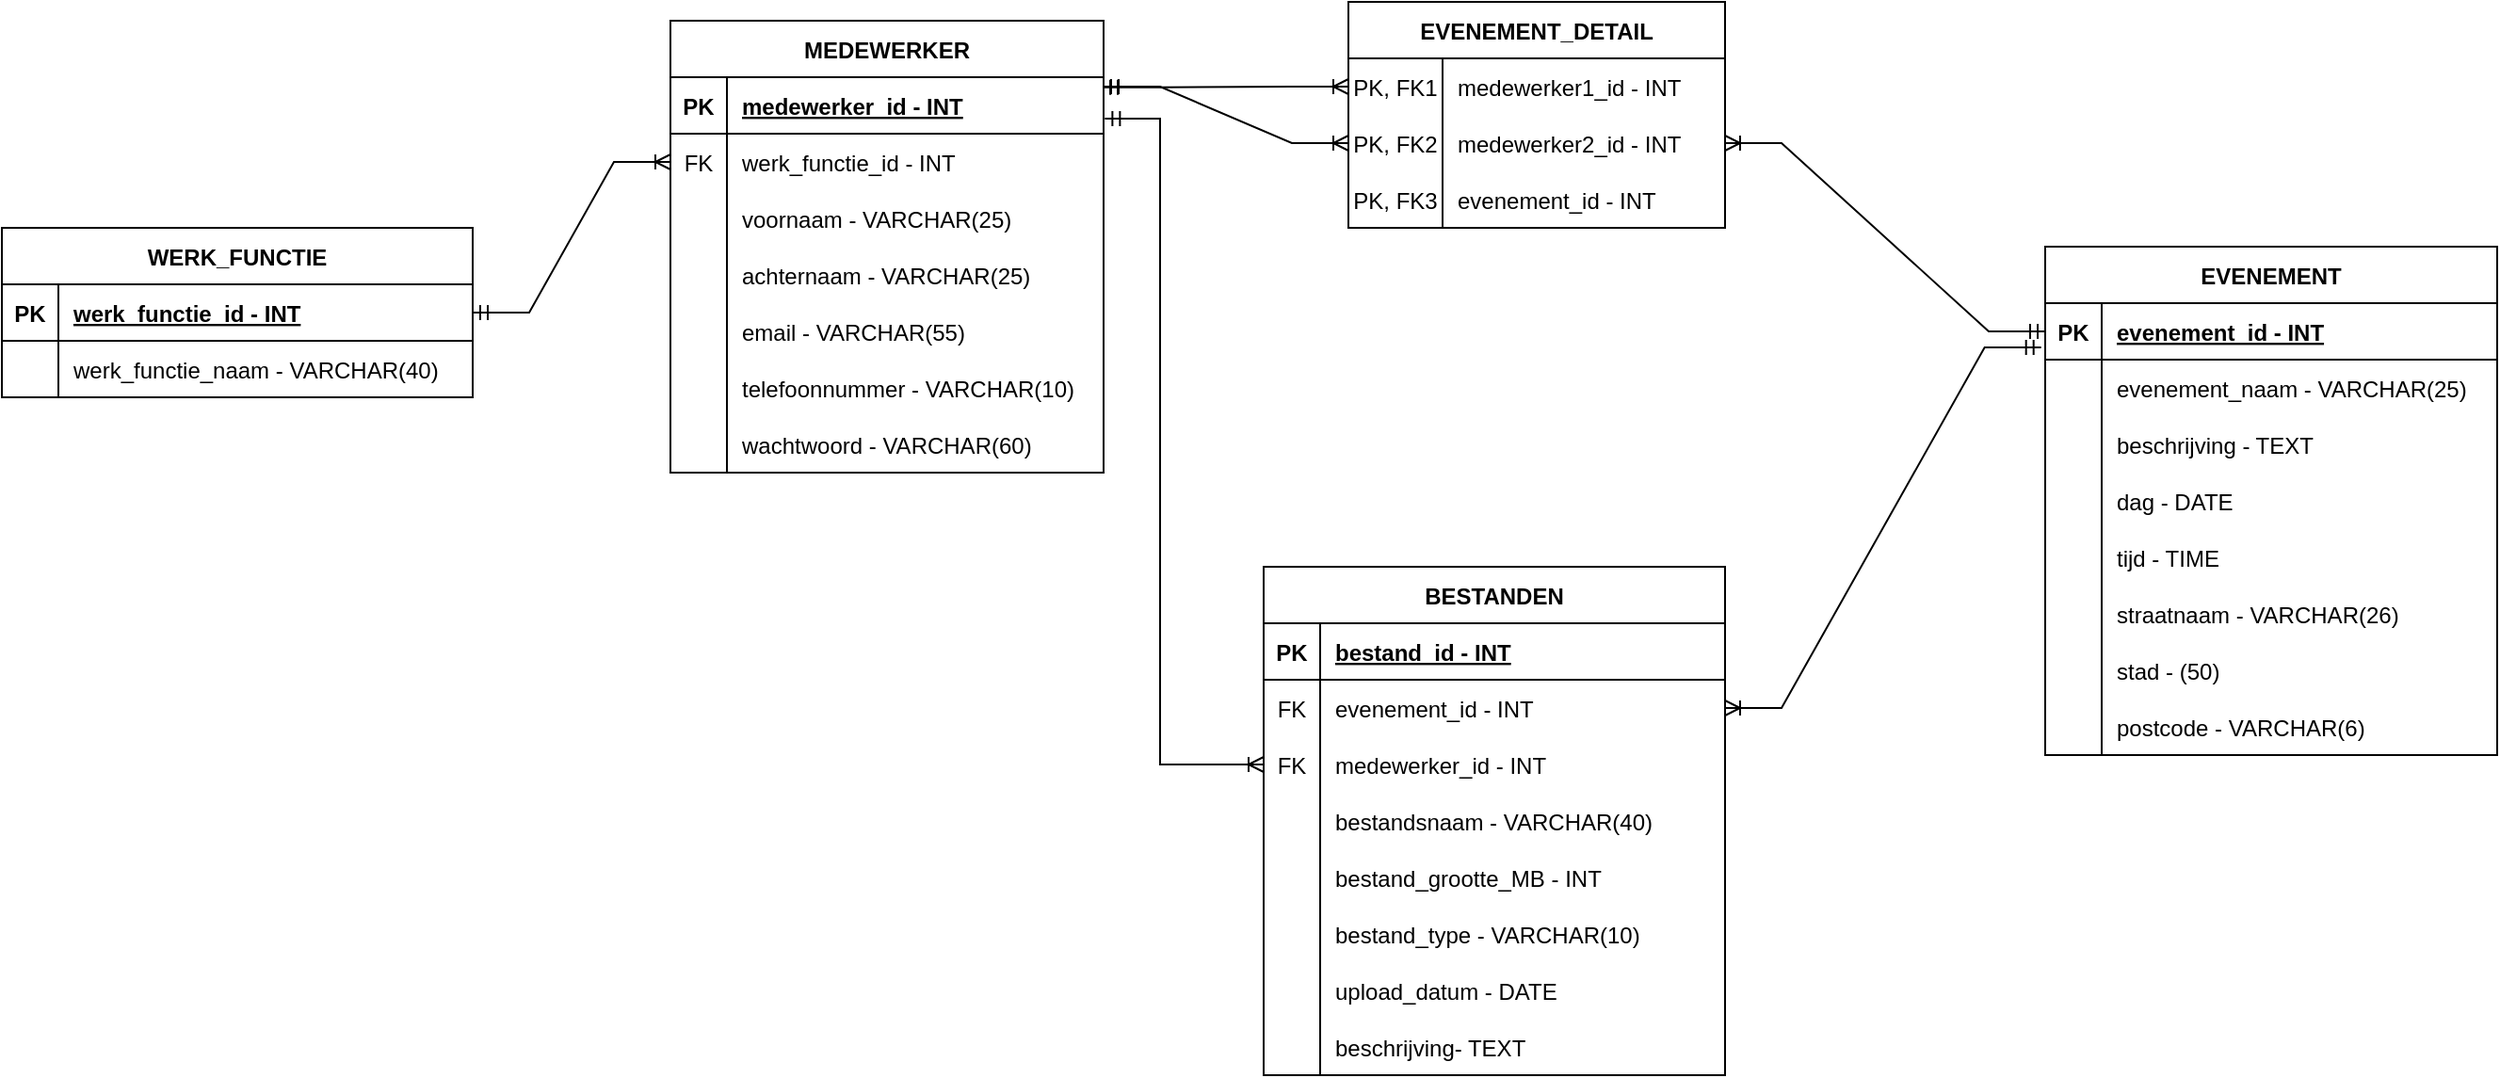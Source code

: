 <mxfile version="20.7.4" type="onedrive"><diagram id="R2lEEEUBdFMjLlhIrx00" name="Page-1"><mxGraphModel grid="1" page="1" gridSize="10" guides="1" tooltips="1" connect="1" arrows="1" fold="1" pageScale="1" pageWidth="850" pageHeight="1100" math="0" shadow="0" extFonts="Permanent Marker^https://fonts.googleapis.com/css?family=Permanent+Marker"><root><mxCell id="0"/><mxCell id="1" parent="0"/><mxCell id="iiO5outyYmOkO22PfSPi-1" value="WERK_FUNCTIE" style="shape=table;startSize=30;container=1;collapsible=1;childLayout=tableLayout;fixedRows=1;rowLines=0;fontStyle=1;align=center;resizeLast=1;" vertex="1" parent="1"><mxGeometry x="160" y="-570" width="250" height="90" as="geometry"/></mxCell><mxCell id="iiO5outyYmOkO22PfSPi-2" value="" style="shape=tableRow;horizontal=0;startSize=0;swimlaneHead=0;swimlaneBody=0;fillColor=none;collapsible=0;dropTarget=0;points=[[0,0.5],[1,0.5]];portConstraint=eastwest;top=0;left=0;right=0;bottom=1;" vertex="1" parent="iiO5outyYmOkO22PfSPi-1"><mxGeometry y="30" width="250" height="30" as="geometry"/></mxCell><mxCell id="iiO5outyYmOkO22PfSPi-3" value="PK" style="shape=partialRectangle;connectable=0;fillColor=none;top=0;left=0;bottom=0;right=0;fontStyle=1;overflow=hidden;" vertex="1" parent="iiO5outyYmOkO22PfSPi-2"><mxGeometry width="30" height="30" as="geometry"><mxRectangle width="30" height="30" as="alternateBounds"/></mxGeometry></mxCell><mxCell id="iiO5outyYmOkO22PfSPi-4" value="werk_functie_id - INT" style="shape=partialRectangle;connectable=0;fillColor=none;top=0;left=0;bottom=0;right=0;align=left;spacingLeft=6;fontStyle=5;overflow=hidden;" vertex="1" parent="iiO5outyYmOkO22PfSPi-2"><mxGeometry x="30" width="220" height="30" as="geometry"><mxRectangle width="220" height="30" as="alternateBounds"/></mxGeometry></mxCell><mxCell id="iiO5outyYmOkO22PfSPi-5" value="" style="shape=tableRow;horizontal=0;startSize=0;swimlaneHead=0;swimlaneBody=0;fillColor=none;collapsible=0;dropTarget=0;points=[[0,0.5],[1,0.5]];portConstraint=eastwest;top=0;left=0;right=0;bottom=0;" vertex="1" parent="iiO5outyYmOkO22PfSPi-1"><mxGeometry y="60" width="250" height="30" as="geometry"/></mxCell><mxCell id="iiO5outyYmOkO22PfSPi-6" value="" style="shape=partialRectangle;connectable=0;fillColor=none;top=0;left=0;bottom=0;right=0;editable=1;overflow=hidden;" vertex="1" parent="iiO5outyYmOkO22PfSPi-5"><mxGeometry width="30" height="30" as="geometry"><mxRectangle width="30" height="30" as="alternateBounds"/></mxGeometry></mxCell><mxCell id="iiO5outyYmOkO22PfSPi-7" value="werk_functie_naam - VARCHAR(40)" style="shape=partialRectangle;connectable=0;fillColor=none;top=0;left=0;bottom=0;right=0;align=left;spacingLeft=6;overflow=hidden;" vertex="1" parent="iiO5outyYmOkO22PfSPi-5"><mxGeometry x="30" width="220" height="30" as="geometry"><mxRectangle width="220" height="30" as="alternateBounds"/></mxGeometry></mxCell><mxCell id="iiO5outyYmOkO22PfSPi-14" value="EVENEMENT_DETAIL" style="shape=table;startSize=30;container=1;collapsible=1;childLayout=tableLayout;fixedRows=1;rowLines=0;fontStyle=1;align=center;resizeLast=1;" vertex="1" parent="1"><mxGeometry x="875" y="-690" width="200" height="120" as="geometry"/></mxCell><mxCell id="iiO5outyYmOkO22PfSPi-18" value="" style="shape=tableRow;horizontal=0;startSize=0;swimlaneHead=0;swimlaneBody=0;fillColor=none;collapsible=0;dropTarget=0;points=[[0,0.5],[1,0.5]];portConstraint=eastwest;top=0;left=0;right=0;bottom=0;" vertex="1" parent="iiO5outyYmOkO22PfSPi-14"><mxGeometry y="30" width="200" height="30" as="geometry"/></mxCell><mxCell id="iiO5outyYmOkO22PfSPi-19" value="PK, FK1" style="shape=partialRectangle;connectable=0;fillColor=none;top=0;left=0;bottom=0;right=0;editable=1;overflow=hidden;" vertex="1" parent="iiO5outyYmOkO22PfSPi-18"><mxGeometry width="50" height="30" as="geometry"><mxRectangle width="50" height="30" as="alternateBounds"/></mxGeometry></mxCell><mxCell id="iiO5outyYmOkO22PfSPi-20" value="medewerker1_id - INT" style="shape=partialRectangle;connectable=0;fillColor=none;top=0;left=0;bottom=0;right=0;align=left;spacingLeft=6;overflow=hidden;" vertex="1" parent="iiO5outyYmOkO22PfSPi-18"><mxGeometry x="50" width="150" height="30" as="geometry"><mxRectangle width="150" height="30" as="alternateBounds"/></mxGeometry></mxCell><mxCell id="iiO5outyYmOkO22PfSPi-21" value="" style="shape=tableRow;horizontal=0;startSize=0;swimlaneHead=0;swimlaneBody=0;fillColor=none;collapsible=0;dropTarget=0;points=[[0,0.5],[1,0.5]];portConstraint=eastwest;top=0;left=0;right=0;bottom=0;" vertex="1" parent="iiO5outyYmOkO22PfSPi-14"><mxGeometry y="60" width="200" height="30" as="geometry"/></mxCell><mxCell id="iiO5outyYmOkO22PfSPi-22" value="PK, FK2" style="shape=partialRectangle;connectable=0;fillColor=none;top=0;left=0;bottom=0;right=0;editable=1;overflow=hidden;" vertex="1" parent="iiO5outyYmOkO22PfSPi-21"><mxGeometry width="50" height="30" as="geometry"><mxRectangle width="50" height="30" as="alternateBounds"/></mxGeometry></mxCell><mxCell id="iiO5outyYmOkO22PfSPi-23" value="medewerker2_id - INT" style="shape=partialRectangle;connectable=0;fillColor=none;top=0;left=0;bottom=0;right=0;align=left;spacingLeft=6;overflow=hidden;" vertex="1" parent="iiO5outyYmOkO22PfSPi-21"><mxGeometry x="50" width="150" height="30" as="geometry"><mxRectangle width="150" height="30" as="alternateBounds"/></mxGeometry></mxCell><mxCell id="O2aOXsG8Kx7nq3266bvb-1" value="" style="shape=tableRow;horizontal=0;startSize=0;swimlaneHead=0;swimlaneBody=0;fillColor=none;collapsible=0;dropTarget=0;points=[[0,0.5],[1,0.5]];portConstraint=eastwest;top=0;left=0;right=0;bottom=0;" vertex="1" parent="iiO5outyYmOkO22PfSPi-14"><mxGeometry y="90" width="200" height="30" as="geometry"/></mxCell><mxCell id="O2aOXsG8Kx7nq3266bvb-2" value="PK, FK3" style="shape=partialRectangle;connectable=0;fillColor=none;top=0;left=0;bottom=0;right=0;editable=1;overflow=hidden;" vertex="1" parent="O2aOXsG8Kx7nq3266bvb-1"><mxGeometry width="50" height="30" as="geometry"><mxRectangle width="50" height="30" as="alternateBounds"/></mxGeometry></mxCell><mxCell id="O2aOXsG8Kx7nq3266bvb-3" value="evenement_id - INT" style="shape=partialRectangle;connectable=0;fillColor=none;top=0;left=0;bottom=0;right=0;align=left;spacingLeft=6;overflow=hidden;" vertex="1" parent="O2aOXsG8Kx7nq3266bvb-1"><mxGeometry x="50" width="150" height="30" as="geometry"><mxRectangle width="150" height="30" as="alternateBounds"/></mxGeometry></mxCell><mxCell id="iiO5outyYmOkO22PfSPi-27" value="EVENEMENT" style="shape=table;startSize=30;container=1;collapsible=1;childLayout=tableLayout;fixedRows=1;rowLines=0;fontStyle=1;align=center;resizeLast=1;" vertex="1" parent="1"><mxGeometry x="1245" y="-560" width="240" height="270" as="geometry"/></mxCell><mxCell id="iiO5outyYmOkO22PfSPi-28" value="" style="shape=tableRow;horizontal=0;startSize=0;swimlaneHead=0;swimlaneBody=0;fillColor=none;collapsible=0;dropTarget=0;points=[[0,0.5],[1,0.5]];portConstraint=eastwest;top=0;left=0;right=0;bottom=1;" vertex="1" parent="iiO5outyYmOkO22PfSPi-27"><mxGeometry y="30" width="240" height="30" as="geometry"/></mxCell><mxCell id="iiO5outyYmOkO22PfSPi-29" value="PK" style="shape=partialRectangle;connectable=0;fillColor=none;top=0;left=0;bottom=0;right=0;fontStyle=1;overflow=hidden;" vertex="1" parent="iiO5outyYmOkO22PfSPi-28"><mxGeometry width="30" height="30" as="geometry"><mxRectangle width="30" height="30" as="alternateBounds"/></mxGeometry></mxCell><mxCell id="iiO5outyYmOkO22PfSPi-30" value="evenement_id - INT" style="shape=partialRectangle;connectable=0;fillColor=none;top=0;left=0;bottom=0;right=0;align=left;spacingLeft=6;fontStyle=5;overflow=hidden;" vertex="1" parent="iiO5outyYmOkO22PfSPi-28"><mxGeometry x="30" width="210" height="30" as="geometry"><mxRectangle width="210" height="30" as="alternateBounds"/></mxGeometry></mxCell><mxCell id="iiO5outyYmOkO22PfSPi-31" value="" style="shape=tableRow;horizontal=0;startSize=0;swimlaneHead=0;swimlaneBody=0;fillColor=none;collapsible=0;dropTarget=0;points=[[0,0.5],[1,0.5]];portConstraint=eastwest;top=0;left=0;right=0;bottom=0;" vertex="1" parent="iiO5outyYmOkO22PfSPi-27"><mxGeometry y="60" width="240" height="30" as="geometry"/></mxCell><mxCell id="iiO5outyYmOkO22PfSPi-32" value="" style="shape=partialRectangle;connectable=0;fillColor=none;top=0;left=0;bottom=0;right=0;editable=1;overflow=hidden;" vertex="1" parent="iiO5outyYmOkO22PfSPi-31"><mxGeometry width="30" height="30" as="geometry"><mxRectangle width="30" height="30" as="alternateBounds"/></mxGeometry></mxCell><mxCell id="iiO5outyYmOkO22PfSPi-33" value="evenement_naam - VARCHAR(25)" style="shape=partialRectangle;connectable=0;fillColor=none;top=0;left=0;bottom=0;right=0;align=left;spacingLeft=6;overflow=hidden;" vertex="1" parent="iiO5outyYmOkO22PfSPi-31"><mxGeometry x="30" width="210" height="30" as="geometry"><mxRectangle width="210" height="30" as="alternateBounds"/></mxGeometry></mxCell><mxCell id="iiO5outyYmOkO22PfSPi-34" value="" style="shape=tableRow;horizontal=0;startSize=0;swimlaneHead=0;swimlaneBody=0;fillColor=none;collapsible=0;dropTarget=0;points=[[0,0.5],[1,0.5]];portConstraint=eastwest;top=0;left=0;right=0;bottom=0;" vertex="1" parent="iiO5outyYmOkO22PfSPi-27"><mxGeometry y="90" width="240" height="30" as="geometry"/></mxCell><mxCell id="iiO5outyYmOkO22PfSPi-35" value="" style="shape=partialRectangle;connectable=0;fillColor=none;top=0;left=0;bottom=0;right=0;editable=1;overflow=hidden;" vertex="1" parent="iiO5outyYmOkO22PfSPi-34"><mxGeometry width="30" height="30" as="geometry"><mxRectangle width="30" height="30" as="alternateBounds"/></mxGeometry></mxCell><mxCell id="iiO5outyYmOkO22PfSPi-36" value="beschrijving - TEXT" style="shape=partialRectangle;connectable=0;fillColor=none;top=0;left=0;bottom=0;right=0;align=left;spacingLeft=6;overflow=hidden;" vertex="1" parent="iiO5outyYmOkO22PfSPi-34"><mxGeometry x="30" width="210" height="30" as="geometry"><mxRectangle width="210" height="30" as="alternateBounds"/></mxGeometry></mxCell><mxCell id="iiO5outyYmOkO22PfSPi-37" value="" style="shape=tableRow;horizontal=0;startSize=0;swimlaneHead=0;swimlaneBody=0;fillColor=none;collapsible=0;dropTarget=0;points=[[0,0.5],[1,0.5]];portConstraint=eastwest;top=0;left=0;right=0;bottom=0;" vertex="1" parent="iiO5outyYmOkO22PfSPi-27"><mxGeometry y="120" width="240" height="30" as="geometry"/></mxCell><mxCell id="iiO5outyYmOkO22PfSPi-38" value="" style="shape=partialRectangle;connectable=0;fillColor=none;top=0;left=0;bottom=0;right=0;editable=1;overflow=hidden;" vertex="1" parent="iiO5outyYmOkO22PfSPi-37"><mxGeometry width="30" height="30" as="geometry"><mxRectangle width="30" height="30" as="alternateBounds"/></mxGeometry></mxCell><mxCell id="iiO5outyYmOkO22PfSPi-39" value="dag - DATE" style="shape=partialRectangle;connectable=0;fillColor=none;top=0;left=0;bottom=0;right=0;align=left;spacingLeft=6;overflow=hidden;" vertex="1" parent="iiO5outyYmOkO22PfSPi-37"><mxGeometry x="30" width="210" height="30" as="geometry"><mxRectangle width="210" height="30" as="alternateBounds"/></mxGeometry></mxCell><mxCell id="iiO5outyYmOkO22PfSPi-62" value="" style="shape=tableRow;horizontal=0;startSize=0;swimlaneHead=0;swimlaneBody=0;fillColor=none;collapsible=0;dropTarget=0;points=[[0,0.5],[1,0.5]];portConstraint=eastwest;top=0;left=0;right=0;bottom=0;" vertex="1" parent="iiO5outyYmOkO22PfSPi-27"><mxGeometry y="150" width="240" height="30" as="geometry"/></mxCell><mxCell id="iiO5outyYmOkO22PfSPi-63" value="" style="shape=partialRectangle;connectable=0;fillColor=none;top=0;left=0;bottom=0;right=0;editable=1;overflow=hidden;" vertex="1" parent="iiO5outyYmOkO22PfSPi-62"><mxGeometry width="30" height="30" as="geometry"><mxRectangle width="30" height="30" as="alternateBounds"/></mxGeometry></mxCell><mxCell id="iiO5outyYmOkO22PfSPi-64" value="tijd - TIME" style="shape=partialRectangle;connectable=0;fillColor=none;top=0;left=0;bottom=0;right=0;align=left;spacingLeft=6;overflow=hidden;" vertex="1" parent="iiO5outyYmOkO22PfSPi-62"><mxGeometry x="30" width="210" height="30" as="geometry"><mxRectangle width="210" height="30" as="alternateBounds"/></mxGeometry></mxCell><mxCell id="iiO5outyYmOkO22PfSPi-65" value="" style="shape=tableRow;horizontal=0;startSize=0;swimlaneHead=0;swimlaneBody=0;fillColor=none;collapsible=0;dropTarget=0;points=[[0,0.5],[1,0.5]];portConstraint=eastwest;top=0;left=0;right=0;bottom=0;" vertex="1" parent="iiO5outyYmOkO22PfSPi-27"><mxGeometry y="180" width="240" height="30" as="geometry"/></mxCell><mxCell id="iiO5outyYmOkO22PfSPi-66" value="" style="shape=partialRectangle;connectable=0;fillColor=none;top=0;left=0;bottom=0;right=0;editable=1;overflow=hidden;" vertex="1" parent="iiO5outyYmOkO22PfSPi-65"><mxGeometry width="30" height="30" as="geometry"><mxRectangle width="30" height="30" as="alternateBounds"/></mxGeometry></mxCell><mxCell id="iiO5outyYmOkO22PfSPi-67" value="straatnaam - VARCHAR(26)" style="shape=partialRectangle;connectable=0;fillColor=none;top=0;left=0;bottom=0;right=0;align=left;spacingLeft=6;overflow=hidden;" vertex="1" parent="iiO5outyYmOkO22PfSPi-65"><mxGeometry x="30" width="210" height="30" as="geometry"><mxRectangle width="210" height="30" as="alternateBounds"/></mxGeometry></mxCell><mxCell id="iiO5outyYmOkO22PfSPi-68" value="" style="shape=tableRow;horizontal=0;startSize=0;swimlaneHead=0;swimlaneBody=0;fillColor=none;collapsible=0;dropTarget=0;points=[[0,0.5],[1,0.5]];portConstraint=eastwest;top=0;left=0;right=0;bottom=0;" vertex="1" parent="iiO5outyYmOkO22PfSPi-27"><mxGeometry y="210" width="240" height="30" as="geometry"/></mxCell><mxCell id="iiO5outyYmOkO22PfSPi-69" value="" style="shape=partialRectangle;connectable=0;fillColor=none;top=0;left=0;bottom=0;right=0;editable=1;overflow=hidden;" vertex="1" parent="iiO5outyYmOkO22PfSPi-68"><mxGeometry width="30" height="30" as="geometry"><mxRectangle width="30" height="30" as="alternateBounds"/></mxGeometry></mxCell><mxCell id="iiO5outyYmOkO22PfSPi-70" value="stad - (50)" style="shape=partialRectangle;connectable=0;fillColor=none;top=0;left=0;bottom=0;right=0;align=left;spacingLeft=6;overflow=hidden;" vertex="1" parent="iiO5outyYmOkO22PfSPi-68"><mxGeometry x="30" width="210" height="30" as="geometry"><mxRectangle width="210" height="30" as="alternateBounds"/></mxGeometry></mxCell><mxCell id="iiO5outyYmOkO22PfSPi-71" value="" style="shape=tableRow;horizontal=0;startSize=0;swimlaneHead=0;swimlaneBody=0;fillColor=none;collapsible=0;dropTarget=0;points=[[0,0.5],[1,0.5]];portConstraint=eastwest;top=0;left=0;right=0;bottom=0;" vertex="1" parent="iiO5outyYmOkO22PfSPi-27"><mxGeometry y="240" width="240" height="30" as="geometry"/></mxCell><mxCell id="iiO5outyYmOkO22PfSPi-72" value="" style="shape=partialRectangle;connectable=0;fillColor=none;top=0;left=0;bottom=0;right=0;editable=1;overflow=hidden;" vertex="1" parent="iiO5outyYmOkO22PfSPi-71"><mxGeometry width="30" height="30" as="geometry"><mxRectangle width="30" height="30" as="alternateBounds"/></mxGeometry></mxCell><mxCell id="iiO5outyYmOkO22PfSPi-73" value="postcode - VARCHAR(6)" style="shape=partialRectangle;connectable=0;fillColor=none;top=0;left=0;bottom=0;right=0;align=left;spacingLeft=6;overflow=hidden;" vertex="1" parent="iiO5outyYmOkO22PfSPi-71"><mxGeometry x="30" width="210" height="30" as="geometry"><mxRectangle width="210" height="30" as="alternateBounds"/></mxGeometry></mxCell><mxCell id="iiO5outyYmOkO22PfSPi-40" value="MEDEWERKER" style="shape=table;startSize=30;container=1;collapsible=1;childLayout=tableLayout;fixedRows=1;rowLines=0;fontStyle=1;align=center;resizeLast=1;" vertex="1" parent="1"><mxGeometry x="515" y="-680" width="230" height="240" as="geometry"/></mxCell><mxCell id="iiO5outyYmOkO22PfSPi-41" value="" style="shape=tableRow;horizontal=0;startSize=0;swimlaneHead=0;swimlaneBody=0;fillColor=none;collapsible=0;dropTarget=0;points=[[0,0.5],[1,0.5]];portConstraint=eastwest;top=0;left=0;right=0;bottom=1;" vertex="1" parent="iiO5outyYmOkO22PfSPi-40"><mxGeometry y="30" width="230" height="30" as="geometry"/></mxCell><mxCell id="iiO5outyYmOkO22PfSPi-42" value="PK" style="shape=partialRectangle;connectable=0;fillColor=none;top=0;left=0;bottom=0;right=0;fontStyle=1;overflow=hidden;" vertex="1" parent="iiO5outyYmOkO22PfSPi-41"><mxGeometry width="30" height="30" as="geometry"><mxRectangle width="30" height="30" as="alternateBounds"/></mxGeometry></mxCell><mxCell id="iiO5outyYmOkO22PfSPi-43" value="medewerker_id - INT" style="shape=partialRectangle;connectable=0;fillColor=none;top=0;left=0;bottom=0;right=0;align=left;spacingLeft=6;fontStyle=5;overflow=hidden;" vertex="1" parent="iiO5outyYmOkO22PfSPi-41"><mxGeometry x="30" width="200" height="30" as="geometry"><mxRectangle width="200" height="30" as="alternateBounds"/></mxGeometry></mxCell><mxCell id="iiO5outyYmOkO22PfSPi-44" value="" style="shape=tableRow;horizontal=0;startSize=0;swimlaneHead=0;swimlaneBody=0;fillColor=none;collapsible=0;dropTarget=0;points=[[0,0.5],[1,0.5]];portConstraint=eastwest;top=0;left=0;right=0;bottom=0;" vertex="1" parent="iiO5outyYmOkO22PfSPi-40"><mxGeometry y="60" width="230" height="30" as="geometry"/></mxCell><mxCell id="iiO5outyYmOkO22PfSPi-45" value="FK" style="shape=partialRectangle;connectable=0;fillColor=none;top=0;left=0;bottom=0;right=0;editable=1;overflow=hidden;" vertex="1" parent="iiO5outyYmOkO22PfSPi-44"><mxGeometry width="30" height="30" as="geometry"><mxRectangle width="30" height="30" as="alternateBounds"/></mxGeometry></mxCell><mxCell id="iiO5outyYmOkO22PfSPi-46" value="werk_functie_id - INT" style="shape=partialRectangle;connectable=0;fillColor=none;top=0;left=0;bottom=0;right=0;align=left;spacingLeft=6;overflow=hidden;" vertex="1" parent="iiO5outyYmOkO22PfSPi-44"><mxGeometry x="30" width="200" height="30" as="geometry"><mxRectangle width="200" height="30" as="alternateBounds"/></mxGeometry></mxCell><mxCell id="iiO5outyYmOkO22PfSPi-47" value="" style="shape=tableRow;horizontal=0;startSize=0;swimlaneHead=0;swimlaneBody=0;fillColor=none;collapsible=0;dropTarget=0;points=[[0,0.5],[1,0.5]];portConstraint=eastwest;top=0;left=0;right=0;bottom=0;" vertex="1" parent="iiO5outyYmOkO22PfSPi-40"><mxGeometry y="90" width="230" height="30" as="geometry"/></mxCell><mxCell id="iiO5outyYmOkO22PfSPi-48" value="" style="shape=partialRectangle;connectable=0;fillColor=none;top=0;left=0;bottom=0;right=0;editable=1;overflow=hidden;" vertex="1" parent="iiO5outyYmOkO22PfSPi-47"><mxGeometry width="30" height="30" as="geometry"><mxRectangle width="30" height="30" as="alternateBounds"/></mxGeometry></mxCell><mxCell id="iiO5outyYmOkO22PfSPi-49" value="voornaam - VARCHAR(25)" style="shape=partialRectangle;connectable=0;fillColor=none;top=0;left=0;bottom=0;right=0;align=left;spacingLeft=6;overflow=hidden;" vertex="1" parent="iiO5outyYmOkO22PfSPi-47"><mxGeometry x="30" width="200" height="30" as="geometry"><mxRectangle width="200" height="30" as="alternateBounds"/></mxGeometry></mxCell><mxCell id="iiO5outyYmOkO22PfSPi-50" value="" style="shape=tableRow;horizontal=0;startSize=0;swimlaneHead=0;swimlaneBody=0;fillColor=none;collapsible=0;dropTarget=0;points=[[0,0.5],[1,0.5]];portConstraint=eastwest;top=0;left=0;right=0;bottom=0;" vertex="1" parent="iiO5outyYmOkO22PfSPi-40"><mxGeometry y="120" width="230" height="30" as="geometry"/></mxCell><mxCell id="iiO5outyYmOkO22PfSPi-51" value="" style="shape=partialRectangle;connectable=0;fillColor=none;top=0;left=0;bottom=0;right=0;editable=1;overflow=hidden;" vertex="1" parent="iiO5outyYmOkO22PfSPi-50"><mxGeometry width="30" height="30" as="geometry"><mxRectangle width="30" height="30" as="alternateBounds"/></mxGeometry></mxCell><mxCell id="iiO5outyYmOkO22PfSPi-52" value="achternaam - VARCHAR(25)" style="shape=partialRectangle;connectable=0;fillColor=none;top=0;left=0;bottom=0;right=0;align=left;spacingLeft=6;overflow=hidden;" vertex="1" parent="iiO5outyYmOkO22PfSPi-50"><mxGeometry x="30" width="200" height="30" as="geometry"><mxRectangle width="200" height="30" as="alternateBounds"/></mxGeometry></mxCell><mxCell id="iiO5outyYmOkO22PfSPi-53" value="" style="shape=tableRow;horizontal=0;startSize=0;swimlaneHead=0;swimlaneBody=0;fillColor=none;collapsible=0;dropTarget=0;points=[[0,0.5],[1,0.5]];portConstraint=eastwest;top=0;left=0;right=0;bottom=0;" vertex="1" parent="iiO5outyYmOkO22PfSPi-40"><mxGeometry y="150" width="230" height="30" as="geometry"/></mxCell><mxCell id="iiO5outyYmOkO22PfSPi-54" value="" style="shape=partialRectangle;connectable=0;fillColor=none;top=0;left=0;bottom=0;right=0;editable=1;overflow=hidden;" vertex="1" parent="iiO5outyYmOkO22PfSPi-53"><mxGeometry width="30" height="30" as="geometry"><mxRectangle width="30" height="30" as="alternateBounds"/></mxGeometry></mxCell><mxCell id="iiO5outyYmOkO22PfSPi-55" value="email - VARCHAR(55)" style="shape=partialRectangle;connectable=0;fillColor=none;top=0;left=0;bottom=0;right=0;align=left;spacingLeft=6;overflow=hidden;" vertex="1" parent="iiO5outyYmOkO22PfSPi-53"><mxGeometry x="30" width="200" height="30" as="geometry"><mxRectangle width="200" height="30" as="alternateBounds"/></mxGeometry></mxCell><mxCell id="iiO5outyYmOkO22PfSPi-56" value="" style="shape=tableRow;horizontal=0;startSize=0;swimlaneHead=0;swimlaneBody=0;fillColor=none;collapsible=0;dropTarget=0;points=[[0,0.5],[1,0.5]];portConstraint=eastwest;top=0;left=0;right=0;bottom=0;" vertex="1" parent="iiO5outyYmOkO22PfSPi-40"><mxGeometry y="180" width="230" height="30" as="geometry"/></mxCell><mxCell id="iiO5outyYmOkO22PfSPi-57" value="" style="shape=partialRectangle;connectable=0;fillColor=none;top=0;left=0;bottom=0;right=0;editable=1;overflow=hidden;" vertex="1" parent="iiO5outyYmOkO22PfSPi-56"><mxGeometry width="30" height="30" as="geometry"><mxRectangle width="30" height="30" as="alternateBounds"/></mxGeometry></mxCell><mxCell id="iiO5outyYmOkO22PfSPi-58" value="telefoonnummer - VARCHAR(10)" style="shape=partialRectangle;connectable=0;fillColor=none;top=0;left=0;bottom=0;right=0;align=left;spacingLeft=6;overflow=hidden;" vertex="1" parent="iiO5outyYmOkO22PfSPi-56"><mxGeometry x="30" width="200" height="30" as="geometry"><mxRectangle width="200" height="30" as="alternateBounds"/></mxGeometry></mxCell><mxCell id="asUxgTbSBAMj0hiGVso--1" value="" style="shape=tableRow;horizontal=0;startSize=0;swimlaneHead=0;swimlaneBody=0;fillColor=none;collapsible=0;dropTarget=0;points=[[0,0.5],[1,0.5]];portConstraint=eastwest;top=0;left=0;right=0;bottom=0;" vertex="1" parent="iiO5outyYmOkO22PfSPi-40"><mxGeometry y="210" width="230" height="30" as="geometry"/></mxCell><mxCell id="asUxgTbSBAMj0hiGVso--2" value="" style="shape=partialRectangle;connectable=0;fillColor=none;top=0;left=0;bottom=0;right=0;editable=1;overflow=hidden;" vertex="1" parent="asUxgTbSBAMj0hiGVso--1"><mxGeometry width="30" height="30" as="geometry"><mxRectangle width="30" height="30" as="alternateBounds"/></mxGeometry></mxCell><mxCell id="asUxgTbSBAMj0hiGVso--3" value="wachtwoord - VARCHAR(60)" style="shape=partialRectangle;connectable=0;fillColor=none;top=0;left=0;bottom=0;right=0;align=left;spacingLeft=6;overflow=hidden;" vertex="1" parent="asUxgTbSBAMj0hiGVso--1"><mxGeometry x="30" width="200" height="30" as="geometry"><mxRectangle width="200" height="30" as="alternateBounds"/></mxGeometry></mxCell><mxCell id="iiO5outyYmOkO22PfSPi-100" value="BESTANDEN" style="shape=table;startSize=30;container=1;collapsible=1;childLayout=tableLayout;fixedRows=1;rowLines=0;fontStyle=1;align=center;resizeLast=1;" vertex="1" parent="1"><mxGeometry x="830" y="-390" width="245" height="270" as="geometry"/></mxCell><mxCell id="iiO5outyYmOkO22PfSPi-101" value="" style="shape=tableRow;horizontal=0;startSize=0;swimlaneHead=0;swimlaneBody=0;fillColor=none;collapsible=0;dropTarget=0;points=[[0,0.5],[1,0.5]];portConstraint=eastwest;top=0;left=0;right=0;bottom=1;" vertex="1" parent="iiO5outyYmOkO22PfSPi-100"><mxGeometry y="30" width="245" height="30" as="geometry"/></mxCell><mxCell id="iiO5outyYmOkO22PfSPi-102" value="PK" style="shape=partialRectangle;connectable=0;fillColor=none;top=0;left=0;bottom=0;right=0;fontStyle=1;overflow=hidden;" vertex="1" parent="iiO5outyYmOkO22PfSPi-101"><mxGeometry width="30" height="30" as="geometry"><mxRectangle width="30" height="30" as="alternateBounds"/></mxGeometry></mxCell><mxCell id="iiO5outyYmOkO22PfSPi-103" value="bestand_id - INT" style="shape=partialRectangle;connectable=0;fillColor=none;top=0;left=0;bottom=0;right=0;align=left;spacingLeft=6;fontStyle=5;overflow=hidden;" vertex="1" parent="iiO5outyYmOkO22PfSPi-101"><mxGeometry x="30" width="215" height="30" as="geometry"><mxRectangle width="215" height="30" as="alternateBounds"/></mxGeometry></mxCell><mxCell id="iiO5outyYmOkO22PfSPi-104" value="" style="shape=tableRow;horizontal=0;startSize=0;swimlaneHead=0;swimlaneBody=0;fillColor=none;collapsible=0;dropTarget=0;points=[[0,0.5],[1,0.5]];portConstraint=eastwest;top=0;left=0;right=0;bottom=0;" vertex="1" parent="iiO5outyYmOkO22PfSPi-100"><mxGeometry y="60" width="245" height="30" as="geometry"/></mxCell><mxCell id="iiO5outyYmOkO22PfSPi-105" value="FK" style="shape=partialRectangle;connectable=0;fillColor=none;top=0;left=0;bottom=0;right=0;editable=1;overflow=hidden;" vertex="1" parent="iiO5outyYmOkO22PfSPi-104"><mxGeometry width="30" height="30" as="geometry"><mxRectangle width="30" height="30" as="alternateBounds"/></mxGeometry></mxCell><mxCell id="iiO5outyYmOkO22PfSPi-106" value="evenement_id - INT" style="shape=partialRectangle;connectable=0;fillColor=none;top=0;left=0;bottom=0;right=0;align=left;spacingLeft=6;overflow=hidden;" vertex="1" parent="iiO5outyYmOkO22PfSPi-104"><mxGeometry x="30" width="215" height="30" as="geometry"><mxRectangle width="215" height="30" as="alternateBounds"/></mxGeometry></mxCell><mxCell id="iiO5outyYmOkO22PfSPi-107" value="" style="shape=tableRow;horizontal=0;startSize=0;swimlaneHead=0;swimlaneBody=0;fillColor=none;collapsible=0;dropTarget=0;points=[[0,0.5],[1,0.5]];portConstraint=eastwest;top=0;left=0;right=0;bottom=0;" vertex="1" parent="iiO5outyYmOkO22PfSPi-100"><mxGeometry y="90" width="245" height="30" as="geometry"/></mxCell><mxCell id="iiO5outyYmOkO22PfSPi-108" value="FK" style="shape=partialRectangle;connectable=0;fillColor=none;top=0;left=0;bottom=0;right=0;editable=1;overflow=hidden;" vertex="1" parent="iiO5outyYmOkO22PfSPi-107"><mxGeometry width="30" height="30" as="geometry"><mxRectangle width="30" height="30" as="alternateBounds"/></mxGeometry></mxCell><mxCell id="iiO5outyYmOkO22PfSPi-109" value="medewerker_id - INT" style="shape=partialRectangle;connectable=0;fillColor=none;top=0;left=0;bottom=0;right=0;align=left;spacingLeft=6;overflow=hidden;" vertex="1" parent="iiO5outyYmOkO22PfSPi-107"><mxGeometry x="30" width="215" height="30" as="geometry"><mxRectangle width="215" height="30" as="alternateBounds"/></mxGeometry></mxCell><mxCell id="iiO5outyYmOkO22PfSPi-110" value="" style="shape=tableRow;horizontal=0;startSize=0;swimlaneHead=0;swimlaneBody=0;fillColor=none;collapsible=0;dropTarget=0;points=[[0,0.5],[1,0.5]];portConstraint=eastwest;top=0;left=0;right=0;bottom=0;" vertex="1" parent="iiO5outyYmOkO22PfSPi-100"><mxGeometry y="120" width="245" height="30" as="geometry"/></mxCell><mxCell id="iiO5outyYmOkO22PfSPi-111" value="" style="shape=partialRectangle;connectable=0;fillColor=none;top=0;left=0;bottom=0;right=0;editable=1;overflow=hidden;" vertex="1" parent="iiO5outyYmOkO22PfSPi-110"><mxGeometry width="30" height="30" as="geometry"><mxRectangle width="30" height="30" as="alternateBounds"/></mxGeometry></mxCell><mxCell id="iiO5outyYmOkO22PfSPi-112" value="bestandsnaam - VARCHAR(40)" style="shape=partialRectangle;connectable=0;fillColor=none;top=0;left=0;bottom=0;right=0;align=left;spacingLeft=6;overflow=hidden;" vertex="1" parent="iiO5outyYmOkO22PfSPi-110"><mxGeometry x="30" width="215" height="30" as="geometry"><mxRectangle width="215" height="30" as="alternateBounds"/></mxGeometry></mxCell><mxCell id="iiO5outyYmOkO22PfSPi-113" value="" style="shape=tableRow;horizontal=0;startSize=0;swimlaneHead=0;swimlaneBody=0;fillColor=none;collapsible=0;dropTarget=0;points=[[0,0.5],[1,0.5]];portConstraint=eastwest;top=0;left=0;right=0;bottom=0;" vertex="1" parent="iiO5outyYmOkO22PfSPi-100"><mxGeometry y="150" width="245" height="30" as="geometry"/></mxCell><mxCell id="iiO5outyYmOkO22PfSPi-114" value="" style="shape=partialRectangle;connectable=0;fillColor=none;top=0;left=0;bottom=0;right=0;editable=1;overflow=hidden;" vertex="1" parent="iiO5outyYmOkO22PfSPi-113"><mxGeometry width="30" height="30" as="geometry"><mxRectangle width="30" height="30" as="alternateBounds"/></mxGeometry></mxCell><mxCell id="iiO5outyYmOkO22PfSPi-115" value="bestand_grootte_MB - INT" style="shape=partialRectangle;connectable=0;fillColor=none;top=0;left=0;bottom=0;right=0;align=left;spacingLeft=6;overflow=hidden;" vertex="1" parent="iiO5outyYmOkO22PfSPi-113"><mxGeometry x="30" width="215" height="30" as="geometry"><mxRectangle width="215" height="30" as="alternateBounds"/></mxGeometry></mxCell><mxCell id="iiO5outyYmOkO22PfSPi-116" value="" style="shape=tableRow;horizontal=0;startSize=0;swimlaneHead=0;swimlaneBody=0;fillColor=none;collapsible=0;dropTarget=0;points=[[0,0.5],[1,0.5]];portConstraint=eastwest;top=0;left=0;right=0;bottom=0;" vertex="1" parent="iiO5outyYmOkO22PfSPi-100"><mxGeometry y="180" width="245" height="30" as="geometry"/></mxCell><mxCell id="iiO5outyYmOkO22PfSPi-117" value="" style="shape=partialRectangle;connectable=0;fillColor=none;top=0;left=0;bottom=0;right=0;editable=1;overflow=hidden;" vertex="1" parent="iiO5outyYmOkO22PfSPi-116"><mxGeometry width="30" height="30" as="geometry"><mxRectangle width="30" height="30" as="alternateBounds"/></mxGeometry></mxCell><mxCell id="iiO5outyYmOkO22PfSPi-118" value="bestand_type - VARCHAR(10)" style="shape=partialRectangle;connectable=0;fillColor=none;top=0;left=0;bottom=0;right=0;align=left;spacingLeft=6;overflow=hidden;" vertex="1" parent="iiO5outyYmOkO22PfSPi-116"><mxGeometry x="30" width="215" height="30" as="geometry"><mxRectangle width="215" height="30" as="alternateBounds"/></mxGeometry></mxCell><mxCell id="iiO5outyYmOkO22PfSPi-119" value="" style="shape=tableRow;horizontal=0;startSize=0;swimlaneHead=0;swimlaneBody=0;fillColor=none;collapsible=0;dropTarget=0;points=[[0,0.5],[1,0.5]];portConstraint=eastwest;top=0;left=0;right=0;bottom=0;" vertex="1" parent="iiO5outyYmOkO22PfSPi-100"><mxGeometry y="210" width="245" height="30" as="geometry"/></mxCell><mxCell id="iiO5outyYmOkO22PfSPi-120" value="" style="shape=partialRectangle;connectable=0;fillColor=none;top=0;left=0;bottom=0;right=0;editable=1;overflow=hidden;" vertex="1" parent="iiO5outyYmOkO22PfSPi-119"><mxGeometry width="30" height="30" as="geometry"><mxRectangle width="30" height="30" as="alternateBounds"/></mxGeometry></mxCell><mxCell id="iiO5outyYmOkO22PfSPi-121" value="upload_datum - DATE" style="shape=partialRectangle;connectable=0;fillColor=none;top=0;left=0;bottom=0;right=0;align=left;spacingLeft=6;overflow=hidden;" vertex="1" parent="iiO5outyYmOkO22PfSPi-119"><mxGeometry x="30" width="215" height="30" as="geometry"><mxRectangle width="215" height="30" as="alternateBounds"/></mxGeometry></mxCell><mxCell id="2BjQB1bpJtQS8cc3ehUF-7" value="" style="shape=tableRow;horizontal=0;startSize=0;swimlaneHead=0;swimlaneBody=0;fillColor=none;collapsible=0;dropTarget=0;points=[[0,0.5],[1,0.5]];portConstraint=eastwest;top=0;left=0;right=0;bottom=0;" vertex="1" parent="iiO5outyYmOkO22PfSPi-100"><mxGeometry y="240" width="245" height="30" as="geometry"/></mxCell><mxCell id="2BjQB1bpJtQS8cc3ehUF-8" value="" style="shape=partialRectangle;connectable=0;fillColor=none;top=0;left=0;bottom=0;right=0;editable=1;overflow=hidden;" vertex="1" parent="2BjQB1bpJtQS8cc3ehUF-7"><mxGeometry width="30" height="30" as="geometry"><mxRectangle width="30" height="30" as="alternateBounds"/></mxGeometry></mxCell><mxCell id="2BjQB1bpJtQS8cc3ehUF-9" value="beschrijving- TEXT" style="shape=partialRectangle;connectable=0;fillColor=none;top=0;left=0;bottom=0;right=0;align=left;spacingLeft=6;overflow=hidden;" vertex="1" parent="2BjQB1bpJtQS8cc3ehUF-7"><mxGeometry x="30" width="215" height="30" as="geometry"><mxRectangle width="215" height="30" as="alternateBounds"/></mxGeometry></mxCell><mxCell id="Ehwf5DrP-S56UHfa3XyE-1" value="" style="edgeStyle=entityRelationEdgeStyle;fontSize=12;html=1;endArrow=ERoneToMany;startArrow=ERmandOne;rounded=0;entryX=0;entryY=0.5;entryDx=0;entryDy=0;exitX=0.998;exitY=0.181;exitDx=0;exitDy=0;exitPerimeter=0;" edge="1" parent="1" source="iiO5outyYmOkO22PfSPi-41" target="iiO5outyYmOkO22PfSPi-18"><mxGeometry width="100" height="100" relative="1" as="geometry"><mxPoint x="685" y="-160" as="sourcePoint"/><mxPoint x="785" y="-260" as="targetPoint"/></mxGeometry></mxCell><mxCell id="Ehwf5DrP-S56UHfa3XyE-2" value="" style="edgeStyle=entityRelationEdgeStyle;fontSize=12;html=1;endArrow=ERoneToMany;startArrow=ERmandOne;rounded=0;exitX=0;exitY=0.5;exitDx=0;exitDy=0;entryX=1;entryY=0.5;entryDx=0;entryDy=0;" edge="1" parent="1" source="iiO5outyYmOkO22PfSPi-28" target="iiO5outyYmOkO22PfSPi-21"><mxGeometry width="100" height="100" relative="1" as="geometry"><mxPoint x="1185" y="-520" as="sourcePoint"/><mxPoint x="1165" y="-700" as="targetPoint"/></mxGeometry></mxCell><mxCell id="Ehwf5DrP-S56UHfa3XyE-4" value="" style="fontSize=12;html=1;endArrow=ERoneToMany;startArrow=ERmandOne;rounded=0;entryX=0;entryY=0.5;entryDx=0;entryDy=0;exitX=1.003;exitY=0.733;exitDx=0;exitDy=0;exitPerimeter=0;" edge="1" parent="1" source="iiO5outyYmOkO22PfSPi-41" target="iiO5outyYmOkO22PfSPi-107"><mxGeometry width="100" height="100" relative="1" as="geometry"><mxPoint x="725" y="-560" as="sourcePoint"/><mxPoint x="725" y="-320" as="targetPoint"/><Array as="points"><mxPoint x="775" y="-628"/><mxPoint x="775" y="-285"/></Array></mxGeometry></mxCell><mxCell id="Ehwf5DrP-S56UHfa3XyE-5" value="" style="edgeStyle=entityRelationEdgeStyle;fontSize=12;html=1;endArrow=ERoneToMany;startArrow=ERmandOne;rounded=0;entryX=1;entryY=0.5;entryDx=0;entryDy=0;exitX=-0.009;exitY=0.784;exitDx=0;exitDy=0;exitPerimeter=0;" edge="1" parent="1" source="iiO5outyYmOkO22PfSPi-28" target="iiO5outyYmOkO22PfSPi-104"><mxGeometry width="100" height="100" relative="1" as="geometry"><mxPoint x="1115" y="-330" as="sourcePoint"/><mxPoint x="795" y="-230" as="targetPoint"/></mxGeometry></mxCell><mxCell id="Ehwf5DrP-S56UHfa3XyE-6" value="" style="edgeStyle=entityRelationEdgeStyle;fontSize=12;html=1;endArrow=ERoneToMany;startArrow=ERmandOne;rounded=0;exitX=1;exitY=0.5;exitDx=0;exitDy=0;entryX=0;entryY=0.5;entryDx=0;entryDy=0;" edge="1" parent="1" source="iiO5outyYmOkO22PfSPi-2" target="iiO5outyYmOkO22PfSPi-44"><mxGeometry width="100" height="100" relative="1" as="geometry"><mxPoint x="285" y="-540" as="sourcePoint"/><mxPoint x="435" y="-510" as="targetPoint"/></mxGeometry></mxCell><mxCell id="O2aOXsG8Kx7nq3266bvb-4" value="" style="edgeStyle=entityRelationEdgeStyle;fontSize=12;html=1;endArrow=ERoneToMany;startArrow=ERmandOne;rounded=0;entryX=0;entryY=0.5;entryDx=0;entryDy=0;exitX=1;exitY=0.167;exitDx=0;exitDy=0;exitPerimeter=0;" edge="1" parent="1" source="iiO5outyYmOkO22PfSPi-41" target="iiO5outyYmOkO22PfSPi-21"><mxGeometry x="-0.61" y="15" width="100" height="100" relative="1" as="geometry"><mxPoint x="754.54" y="-634.57" as="sourcePoint"/><mxPoint x="885" y="-635" as="targetPoint"/><mxPoint as="offset"/></mxGeometry></mxCell></root></mxGraphModel></diagram></mxfile>
